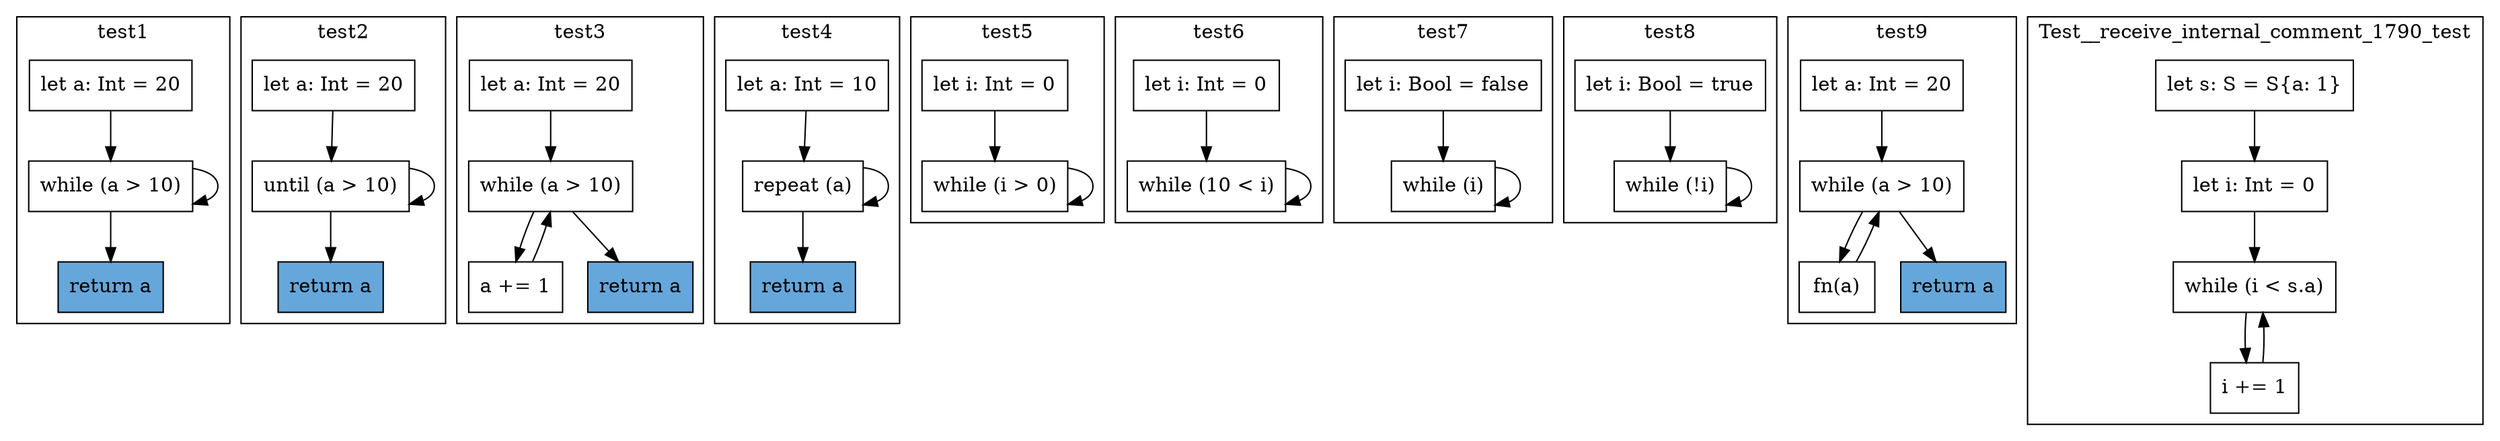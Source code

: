 digraph "unbound-loop" {
    node [shape=box];
    subgraph "cluster_test1" {
        label="test1";
        "test1_151" [label="let a: Int = 20"];
        "test1_152" [label="while (a > 10)"];
        "test1_155" [label="return a",style=filled,fillcolor="#66A7DB"];
        "test1_151" -> "test1_152";
        "test1_152" -> "test1_152";
        "test1_152" -> "test1_155";
    }
    subgraph "cluster_test2" {
        label="test2";
        "test2_157" [label="let a: Int = 20"];
        "test2_158" [label="until (a > 10)"];
        "test2_161" [label="return a",style=filled,fillcolor="#66A7DB"];
        "test2_157" -> "test2_158";
        "test2_158" -> "test2_158";
        "test2_158" -> "test2_161";
    }
    subgraph "cluster_test3" {
        label="test3";
        "test3_163" [label="let a: Int = 20"];
        "test3_164" [label="while (a > 10)"];
        "test3_166" [label="a += 1"];
        "test3_169" [label="return a",style=filled,fillcolor="#66A7DB"];
        "test3_163" -> "test3_164";
        "test3_164" -> "test3_166";
        "test3_166" -> "test3_164";
        "test3_164" -> "test3_169";
    }
    subgraph "cluster_test4" {
        label="test4";
        "test4_171" [label="let a: Int = 10"];
        "test4_172" [label="repeat (a)"];
        "test4_175" [label="return a",style=filled,fillcolor="#66A7DB"];
        "test4_171" -> "test4_172";
        "test4_172" -> "test4_172";
        "test4_172" -> "test4_175";
    }
    subgraph "cluster_test5" {
        label="test5";
        "test5_177" [label="let i: Int = 0"];
        "test5_178" [label="while (i > 0)"];
        "test5_177" -> "test5_178";
        "test5_178" -> "test5_178";
    }
    subgraph "cluster_test6" {
        label="test6";
        "test6_181" [label="let i: Int = 0"];
        "test6_182" [label="while (10 < i)"];
        "test6_181" -> "test6_182";
        "test6_182" -> "test6_182";
    }
    subgraph "cluster_test7" {
        label="test7";
        "test7_185" [label="let i: Bool = false"];
        "test7_186" [label="while (i)"];
        "test7_185" -> "test7_186";
        "test7_186" -> "test7_186";
    }
    subgraph "cluster_test8" {
        label="test8";
        "test8_189" [label="let i: Bool = true"];
        "test8_190" [label="while (!i)"];
        "test8_189" -> "test8_190";
        "test8_190" -> "test8_190";
    }
    subgraph "cluster_fn" {
        label="fn";
    }
    subgraph "cluster_test9" {
        label="test9";
        "test9_193" [label="let a: Int = 20"];
        "test9_194" [label="while (a > 10)"];
        "test9_196" [label="fn(a)"];
        "test9_199" [label="return a",style=filled,fillcolor="#66A7DB"];
        "test9_193" -> "test9_194";
        "test9_194" -> "test9_196";
        "test9_196" -> "test9_194";
        "test9_194" -> "test9_199";
    }
    subgraph "cluster_Test__receive_internal_comment_1790_test" {
        label="Test__receive_internal_comment_1790_test";
        "Test__receive_internal_comment_1790_test_201" [label="let s: S = S{a: 1}"];
        "Test__receive_internal_comment_1790_test_202" [label="let i: Int = 0"];
        "Test__receive_internal_comment_1790_test_204" [label="while (i < s.a)"];
        "Test__receive_internal_comment_1790_test_206" [label="i += 1"];
        "Test__receive_internal_comment_1790_test_201" -> "Test__receive_internal_comment_1790_test_202";
        "Test__receive_internal_comment_1790_test_202" -> "Test__receive_internal_comment_1790_test_204";
        "Test__receive_internal_comment_1790_test_204" -> "Test__receive_internal_comment_1790_test_206";
        "Test__receive_internal_comment_1790_test_206" -> "Test__receive_internal_comment_1790_test_204";
    }
}
